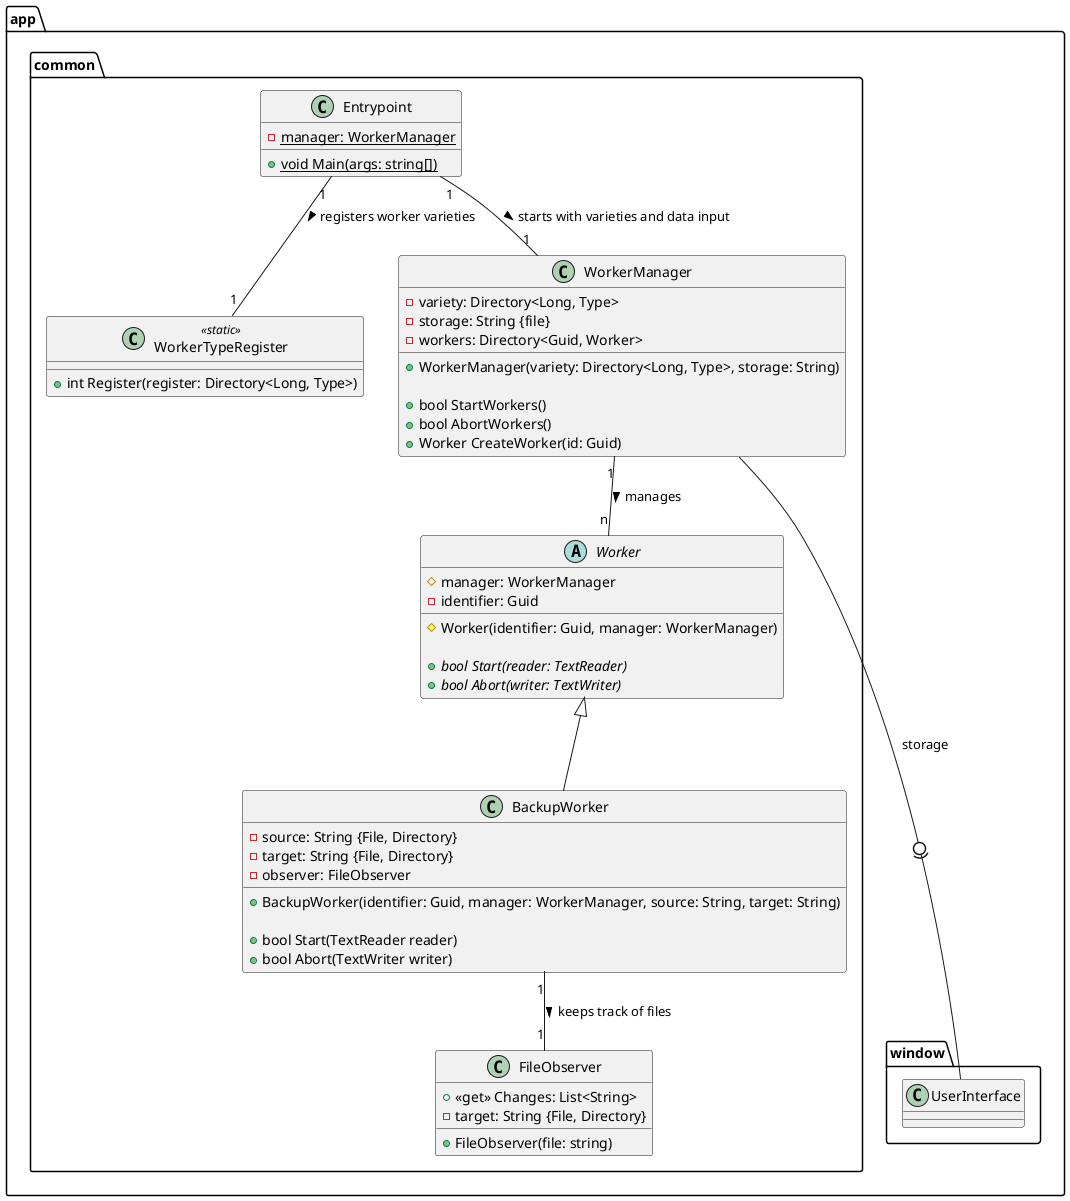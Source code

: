 @startuml Model Classes
page 1x2

package app.common {
    class Entrypoint {
        {static} -manager: WorkerManager
        {static} +void Main(args: string[])
    }

    class WorkerTypeRegister <<static>> {
        +int Register(register: Directory<Long, Type>)
    }

    class WorkerManager {
        -variety: Directory<Long, Type>
        -storage: String {file}
        -workers: Directory<Guid, Worker>

        +WorkerManager(variety: Directory<Long, Type>, storage: String)

        +bool StartWorkers()
        +bool AbortWorkers()
        +Worker CreateWorker(id: Guid)
    }

    abstract class Worker {
        #manager: WorkerManager
        -identifier: Guid

        #Worker(identifier: Guid, manager: WorkerManager)

        {abstract} +bool Start(reader: TextReader)
        {abstract} +bool Abort(writer: TextWriter)
    }

    class BackupWorker extends Worker {
        -source: String {File, Directory}
        -target: String {File, Directory}
        -observer: FileObserver

        +BackupWorker(identifier: Guid, manager: WorkerManager, source: String, target: String)

        +bool Start(TextReader reader)
        +bool Abort(TextWriter writer)
    }

    class FileObserver {
        +<<get>> Changes: List<String>
        -target: String {File, Directory}

        +FileObserver(file: string)
    }
}

package app.window {
    class UserInterface {
    }
}

Entrypoint "1" -- "1" WorkerTypeRegister :  registers worker varieties >
Entrypoint "1" -- "1" WorkerManager : starts with varieties and data input >
WorkerManager "1" -- "n" Worker : manages >
BackupWorker "1" -- "1" FileObserver : keeps track of files >

WorkerManager --0)-- UserInterface : storage

@enduml